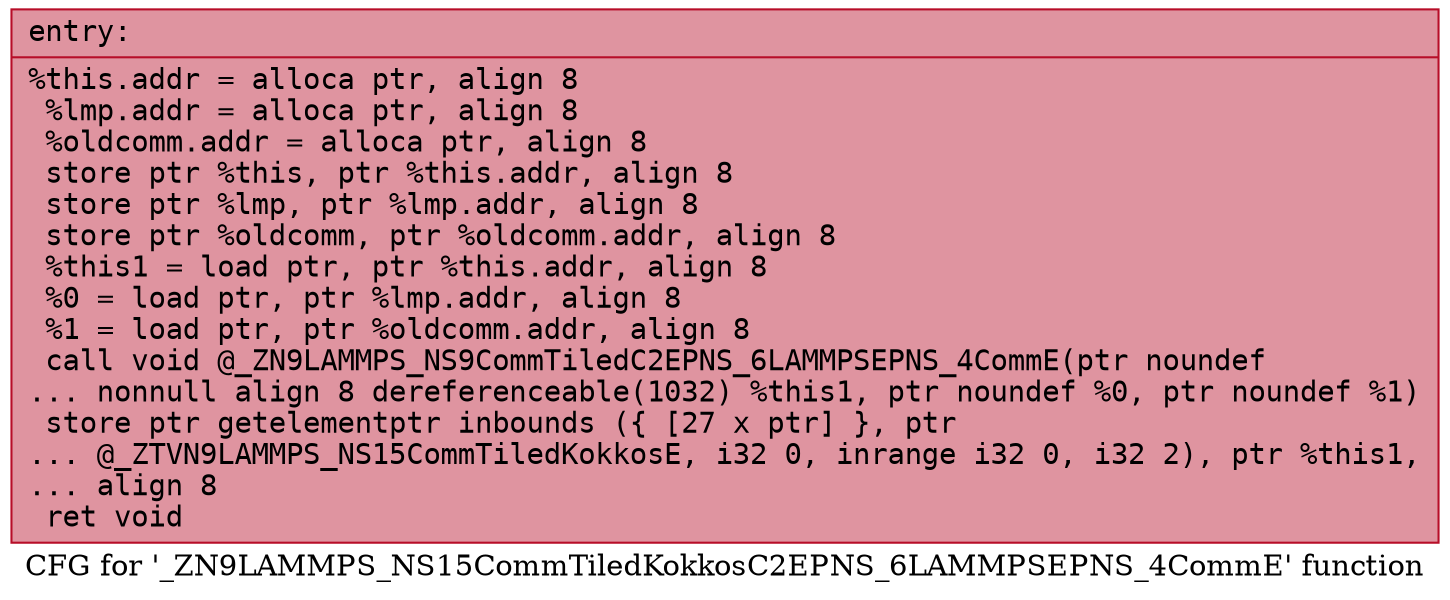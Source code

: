 digraph "CFG for '_ZN9LAMMPS_NS15CommTiledKokkosC2EPNS_6LAMMPSEPNS_4CommE' function" {
	label="CFG for '_ZN9LAMMPS_NS15CommTiledKokkosC2EPNS_6LAMMPSEPNS_4CommE' function";

	Node0x5628737b9640 [shape=record,color="#b70d28ff", style=filled, fillcolor="#b70d2870" fontname="Courier",label="{entry:\l|  %this.addr = alloca ptr, align 8\l  %lmp.addr = alloca ptr, align 8\l  %oldcomm.addr = alloca ptr, align 8\l  store ptr %this, ptr %this.addr, align 8\l  store ptr %lmp, ptr %lmp.addr, align 8\l  store ptr %oldcomm, ptr %oldcomm.addr, align 8\l  %this1 = load ptr, ptr %this.addr, align 8\l  %0 = load ptr, ptr %lmp.addr, align 8\l  %1 = load ptr, ptr %oldcomm.addr, align 8\l  call void @_ZN9LAMMPS_NS9CommTiledC2EPNS_6LAMMPSEPNS_4CommE(ptr noundef\l... nonnull align 8 dereferenceable(1032) %this1, ptr noundef %0, ptr noundef %1)\l  store ptr getelementptr inbounds (\{ [27 x ptr] \}, ptr\l... @_ZTVN9LAMMPS_NS15CommTiledKokkosE, i32 0, inrange i32 0, i32 2), ptr %this1,\l... align 8\l  ret void\l}"];
}
